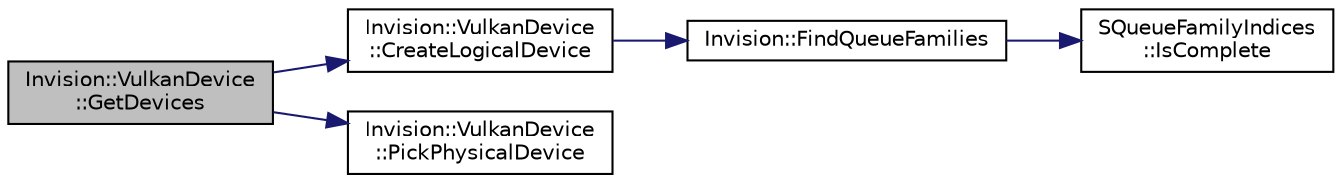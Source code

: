 digraph "Invision::VulkanDevice::GetDevices"
{
 // LATEX_PDF_SIZE
  edge [fontname="Helvetica",fontsize="10",labelfontname="Helvetica",labelfontsize="10"];
  node [fontname="Helvetica",fontsize="10",shape=record];
  rankdir="LR";
  Node1 [label="Invision::VulkanDevice\l::GetDevices",height=0.2,width=0.4,color="black", fillcolor="grey75", style="filled", fontcolor="black",tooltip=" "];
  Node1 -> Node2 [color="midnightblue",fontsize="10",style="solid",fontname="Helvetica"];
  Node2 [label="Invision::VulkanDevice\l::CreateLogicalDevice",height=0.2,width=0.4,color="black", fillcolor="white", style="filled",URL="$class_invision_1_1_vulkan_device.html#af828d1992a59185c8efdd17229226240",tooltip=" "];
  Node2 -> Node3 [color="midnightblue",fontsize="10",style="solid",fontname="Helvetica"];
  Node3 [label="Invision::FindQueueFamilies",height=0.2,width=0.4,color="black", fillcolor="white", style="filled",URL="$namespace_invision.html#a20f3ea575e96e64dee3be16ce8e92a9c",tooltip=" "];
  Node3 -> Node4 [color="midnightblue",fontsize="10",style="solid",fontname="Helvetica"];
  Node4 [label="SQueueFamilyIndices\l::IsComplete",height=0.2,width=0.4,color="black", fillcolor="white", style="filled",URL="$struct_s_queue_family_indices.html#a302c72b58ab548ac061d0236a98bdcd6",tooltip=" "];
  Node1 -> Node5 [color="midnightblue",fontsize="10",style="solid",fontname="Helvetica"];
  Node5 [label="Invision::VulkanDevice\l::PickPhysicalDevice",height=0.2,width=0.4,color="black", fillcolor="white", style="filled",URL="$class_invision_1_1_vulkan_device.html#a649f4a584bfbd8032b61afbe168c2522",tooltip=" "];
}
